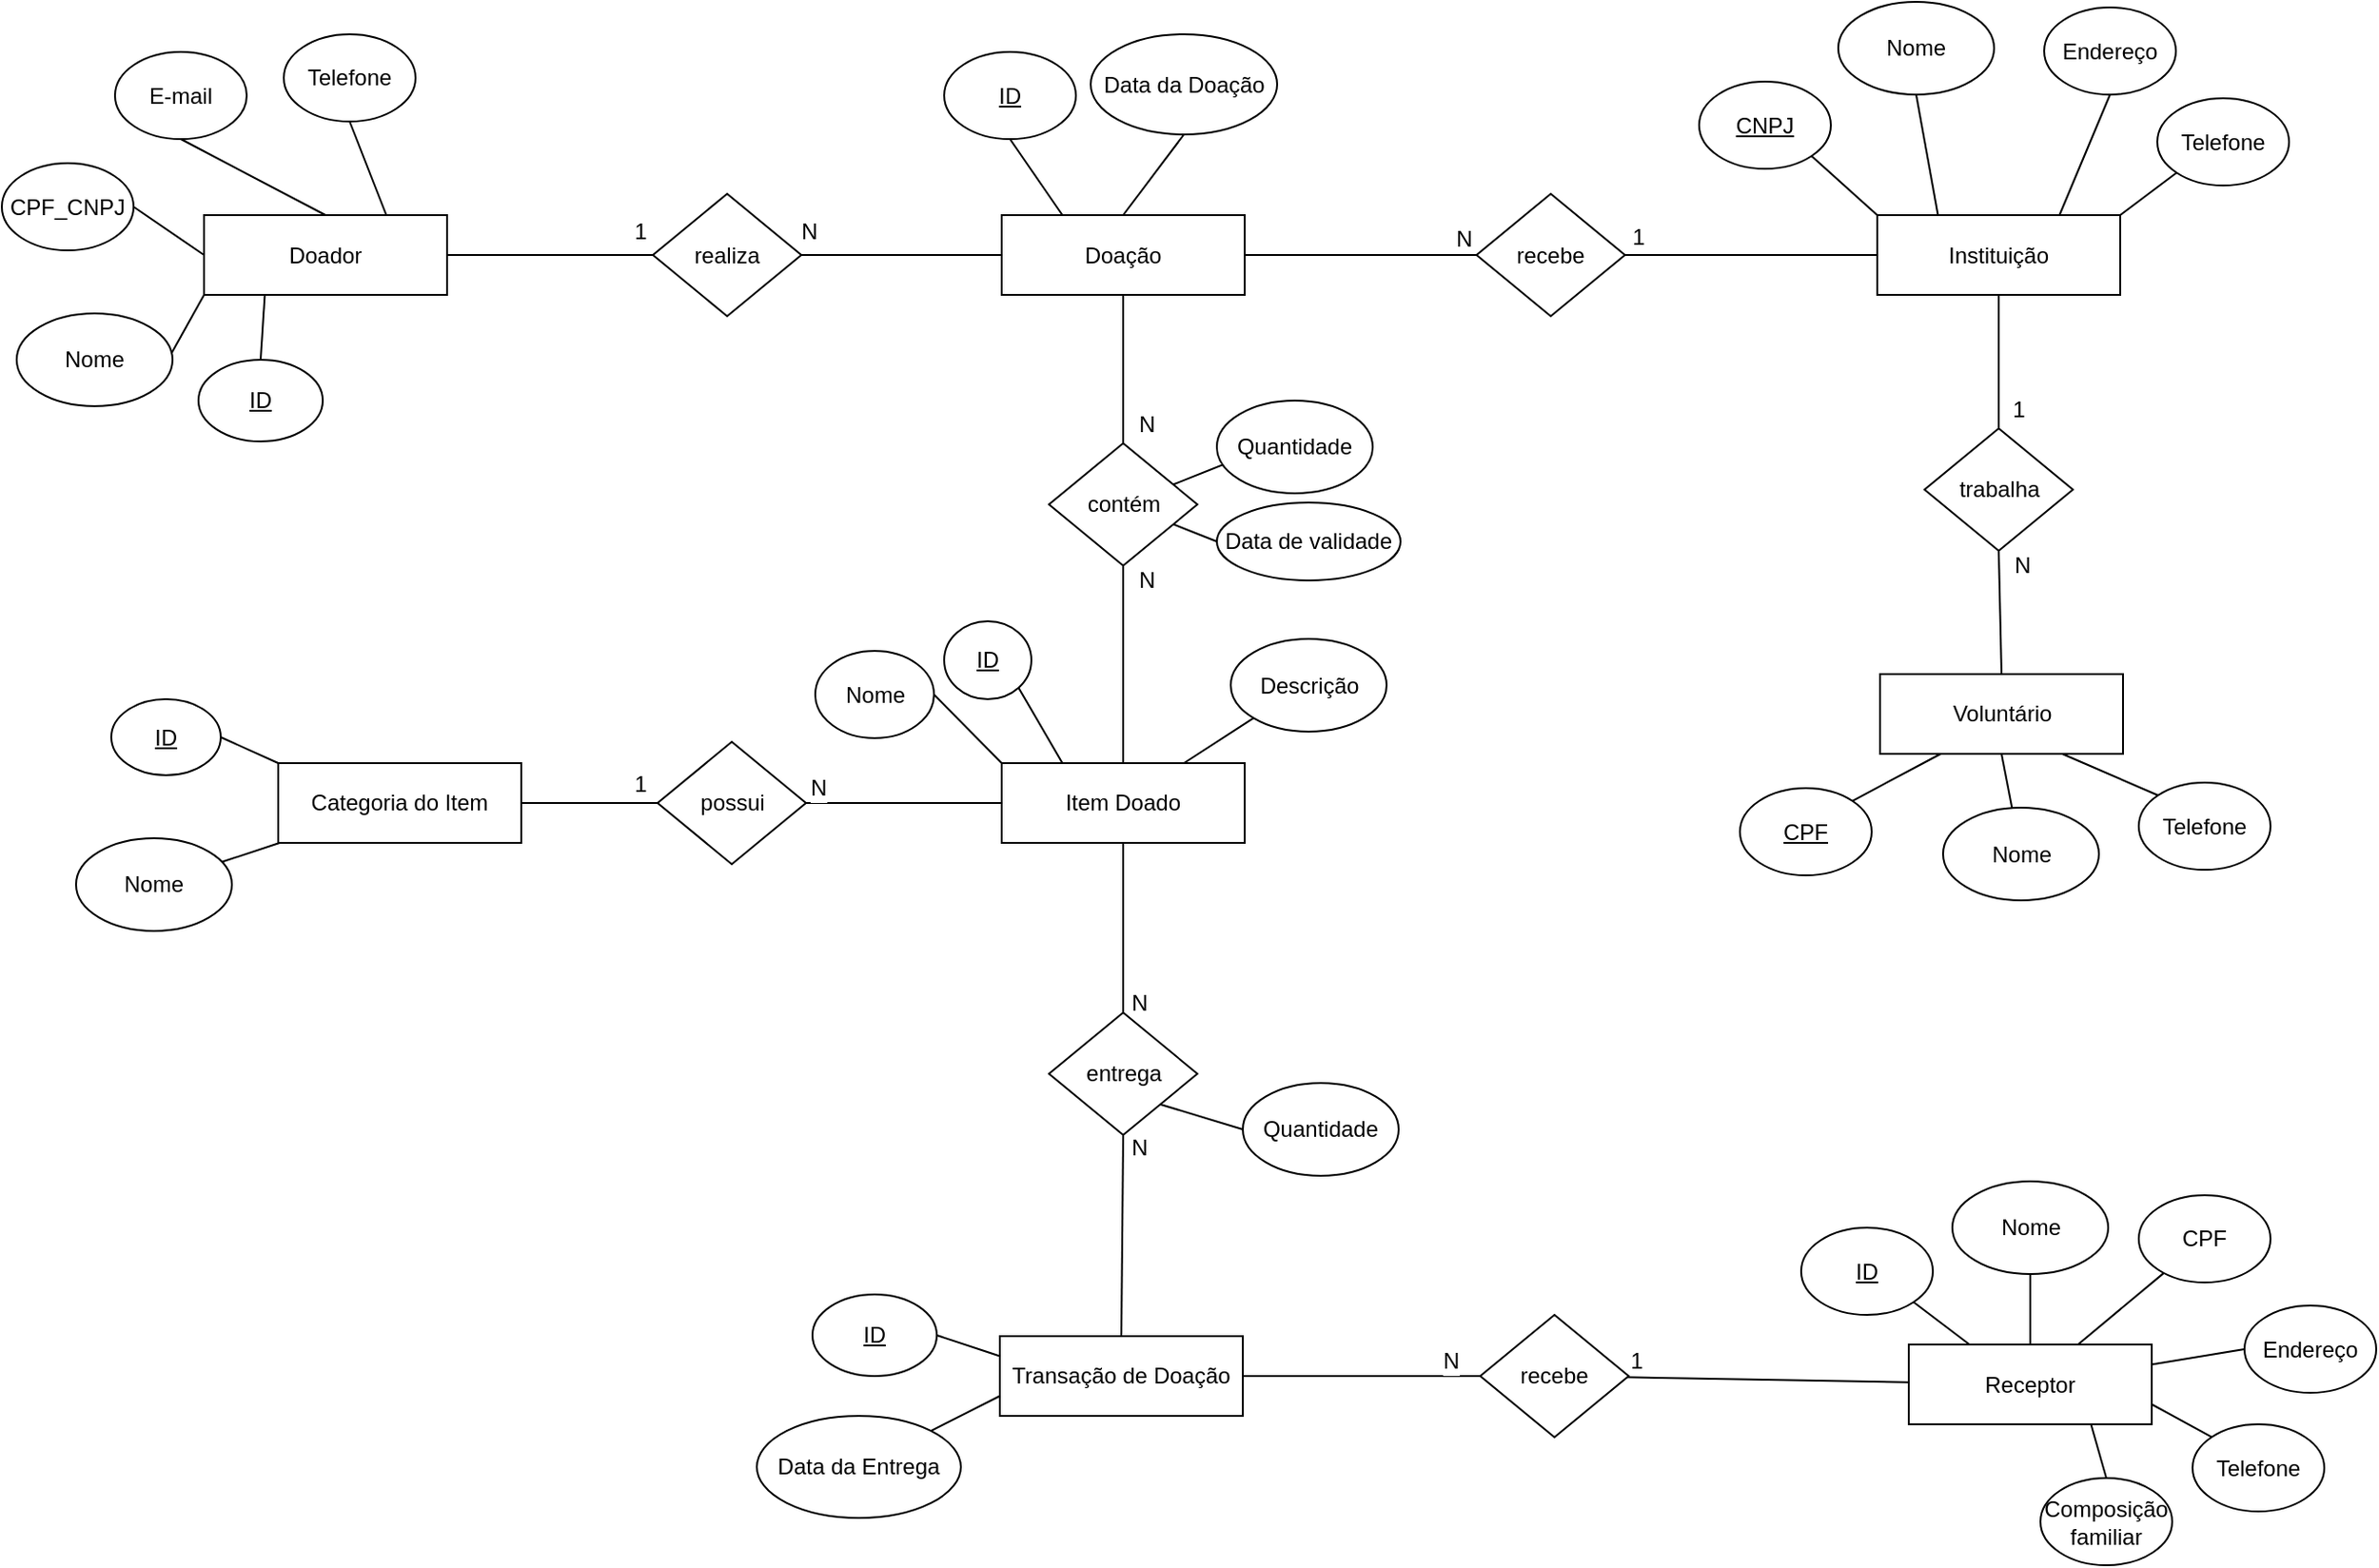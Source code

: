 <mxfile version="27.1.6">
  <diagram name="Página-1" id="vnwjOS9bzMbu60nxhRPJ">
    <mxGraphModel dx="1549" dy="925" grid="0" gridSize="10" guides="1" tooltips="1" connect="1" arrows="1" fold="1" page="0" pageScale="1" pageWidth="827" pageHeight="1169" math="0" shadow="0">
      <root>
        <mxCell id="0" />
        <mxCell id="1" parent="0" />
        <mxCell id="SNUM9bTJhINtGgondqrU-1" value="Instituição" style="rounded=0;whiteSpace=wrap;html=1;" parent="1" vertex="1">
          <mxGeometry x="212" y="89" width="131" height="43" as="geometry" />
        </mxCell>
        <mxCell id="SNUM9bTJhINtGgondqrU-79" style="edgeStyle=none;shape=connector;curved=1;rounded=0;orthogonalLoop=1;jettySize=auto;html=1;exitX=1;exitY=0.5;exitDx=0;exitDy=0;entryX=0;entryY=0.5;entryDx=0;entryDy=0;strokeColor=default;align=center;verticalAlign=middle;fontFamily=Helvetica;fontSize=12;fontColor=default;labelBackgroundColor=default;startFill=0;startSize=8;endArrow=none;endSize=8;" parent="1" source="SNUM9bTJhINtGgondqrU-2" target="SNUM9bTJhINtGgondqrU-78" edge="1">
          <mxGeometry relative="1" as="geometry" />
        </mxCell>
        <mxCell id="SNUM9bTJhINtGgondqrU-2" value="Doador" style="rounded=0;whiteSpace=wrap;html=1;" parent="1" vertex="1">
          <mxGeometry x="-690" y="89" width="131" height="43" as="geometry" />
        </mxCell>
        <mxCell id="SNUM9bTJhINtGgondqrU-3" value="Receptor" style="rounded=0;whiteSpace=wrap;html=1;" parent="1" vertex="1">
          <mxGeometry x="229" y="698" width="131" height="43" as="geometry" />
        </mxCell>
        <mxCell id="SNUM9bTJhINtGgondqrU-4" value="Voluntário" style="rounded=0;whiteSpace=wrap;html=1;" parent="1" vertex="1">
          <mxGeometry x="213.5" y="336.5" width="131" height="43" as="geometry" />
        </mxCell>
        <mxCell id="SNUM9bTJhINtGgondqrU-95" style="edgeStyle=none;shape=connector;curved=1;rounded=0;orthogonalLoop=1;jettySize=auto;html=1;exitX=0.5;exitY=1;exitDx=0;exitDy=0;entryX=0.5;entryY=0;entryDx=0;entryDy=0;strokeColor=default;align=center;verticalAlign=middle;fontFamily=Helvetica;fontSize=12;fontColor=default;labelBackgroundColor=default;startFill=0;startSize=8;endArrow=none;endSize=8;" parent="1" source="SNUM9bTJhINtGgondqrU-5" target="SNUM9bTJhINtGgondqrU-94" edge="1">
          <mxGeometry relative="1" as="geometry" />
        </mxCell>
        <mxCell id="SNUM9bTJhINtGgondqrU-5" value="Doação" style="rounded=0;whiteSpace=wrap;html=1;" parent="1" vertex="1">
          <mxGeometry x="-260" y="89" width="131" height="43" as="geometry" />
        </mxCell>
        <mxCell id="SNUM9bTJhINtGgondqrU-105" style="edgeStyle=none;shape=connector;curved=1;rounded=0;orthogonalLoop=1;jettySize=auto;html=1;exitX=0.5;exitY=0;exitDx=0;exitDy=0;entryX=0.5;entryY=1;entryDx=0;entryDy=0;strokeColor=default;align=center;verticalAlign=middle;fontFamily=Helvetica;fontSize=12;fontColor=default;labelBackgroundColor=default;startFill=0;startSize=8;endArrow=none;endSize=8;" parent="1" source="SNUM9bTJhINtGgondqrU-8" target="SNUM9bTJhINtGgondqrU-103" edge="1">
          <mxGeometry relative="1" as="geometry" />
        </mxCell>
        <mxCell id="SNUM9bTJhINtGgondqrU-8" value="Transação de Doação" style="rounded=0;whiteSpace=wrap;html=1;" parent="1" vertex="1">
          <mxGeometry x="-261" y="693.5" width="131" height="43" as="geometry" />
        </mxCell>
        <mxCell id="SNUM9bTJhINtGgondqrU-104" style="edgeStyle=none;shape=connector;curved=1;rounded=0;orthogonalLoop=1;jettySize=auto;html=1;exitX=0.5;exitY=1;exitDx=0;exitDy=0;entryX=0.5;entryY=0;entryDx=0;entryDy=0;strokeColor=default;align=center;verticalAlign=middle;fontFamily=Helvetica;fontSize=12;fontColor=default;labelBackgroundColor=default;startFill=0;startSize=8;endArrow=none;endSize=8;" parent="1" source="SNUM9bTJhINtGgondqrU-9" target="SNUM9bTJhINtGgondqrU-103" edge="1">
          <mxGeometry relative="1" as="geometry" />
        </mxCell>
        <mxCell id="SNUM9bTJhINtGgondqrU-9" value="Item Doado" style="rounded=0;whiteSpace=wrap;html=1;" parent="1" vertex="1">
          <mxGeometry x="-260" y="384.5" width="131" height="43" as="geometry" />
        </mxCell>
        <mxCell id="SNUM9bTJhINtGgondqrU-18" style="edgeStyle=none;shape=connector;curved=1;rounded=0;orthogonalLoop=1;jettySize=auto;html=1;exitX=0.5;exitY=1;exitDx=0;exitDy=0;entryX=0.25;entryY=0;entryDx=0;entryDy=0;strokeColor=default;align=center;verticalAlign=middle;fontFamily=Helvetica;fontSize=12;fontColor=default;labelBackgroundColor=default;startFill=0;startSize=8;endArrow=none;endSize=8;" parent="1" source="SNUM9bTJhINtGgondqrU-11" target="SNUM9bTJhINtGgondqrU-1" edge="1">
          <mxGeometry relative="1" as="geometry" />
        </mxCell>
        <mxCell id="SNUM9bTJhINtGgondqrU-11" value="Nome" style="ellipse;whiteSpace=wrap;html=1;fontStyle=0" parent="1" vertex="1">
          <mxGeometry x="191" y="-26" width="84" height="50" as="geometry" />
        </mxCell>
        <mxCell id="SNUM9bTJhINtGgondqrU-19" style="edgeStyle=none;shape=connector;curved=1;rounded=0;orthogonalLoop=1;jettySize=auto;html=1;exitX=1;exitY=1;exitDx=0;exitDy=0;entryX=0;entryY=0;entryDx=0;entryDy=0;strokeColor=default;align=center;verticalAlign=middle;fontFamily=Helvetica;fontSize=12;fontColor=default;labelBackgroundColor=default;startFill=0;startSize=8;endArrow=none;endSize=8;" parent="1" source="SNUM9bTJhINtGgondqrU-13" target="SNUM9bTJhINtGgondqrU-1" edge="1">
          <mxGeometry relative="1" as="geometry" />
        </mxCell>
        <mxCell id="SNUM9bTJhINtGgondqrU-13" value="CNPJ" style="ellipse;whiteSpace=wrap;html=1;fontStyle=4" parent="1" vertex="1">
          <mxGeometry x="116" y="17" width="71" height="47" as="geometry" />
        </mxCell>
        <mxCell id="SNUM9bTJhINtGgondqrU-20" style="edgeStyle=none;shape=connector;curved=1;rounded=0;orthogonalLoop=1;jettySize=auto;html=1;exitX=0.5;exitY=1;exitDx=0;exitDy=0;entryX=0.75;entryY=0;entryDx=0;entryDy=0;strokeColor=default;align=center;verticalAlign=middle;fontFamily=Helvetica;fontSize=12;fontColor=default;labelBackgroundColor=default;startFill=0;startSize=8;endArrow=none;endSize=8;" parent="1" source="SNUM9bTJhINtGgondqrU-14" target="SNUM9bTJhINtGgondqrU-1" edge="1">
          <mxGeometry relative="1" as="geometry" />
        </mxCell>
        <mxCell id="SNUM9bTJhINtGgondqrU-14" value="Endereço" style="ellipse;whiteSpace=wrap;html=1;fontStyle=0" parent="1" vertex="1">
          <mxGeometry x="302" y="-23" width="71" height="47" as="geometry" />
        </mxCell>
        <mxCell id="SNUM9bTJhINtGgondqrU-21" style="edgeStyle=none;shape=connector;curved=1;rounded=0;orthogonalLoop=1;jettySize=auto;html=1;exitX=0;exitY=1;exitDx=0;exitDy=0;entryX=1;entryY=0;entryDx=0;entryDy=0;strokeColor=default;align=center;verticalAlign=middle;fontFamily=Helvetica;fontSize=12;fontColor=default;labelBackgroundColor=default;startFill=0;startSize=8;endArrow=none;endSize=8;" parent="1" source="SNUM9bTJhINtGgondqrU-15" target="SNUM9bTJhINtGgondqrU-1" edge="1">
          <mxGeometry relative="1" as="geometry" />
        </mxCell>
        <mxCell id="SNUM9bTJhINtGgondqrU-15" value="Telefone" style="ellipse;whiteSpace=wrap;html=1;fontStyle=0" parent="1" vertex="1">
          <mxGeometry x="363" y="26" width="71" height="47" as="geometry" />
        </mxCell>
        <mxCell id="SNUM9bTJhINtGgondqrU-27" style="edgeStyle=none;shape=connector;curved=1;rounded=0;orthogonalLoop=1;jettySize=auto;html=1;exitX=0.5;exitY=0;exitDx=0;exitDy=0;entryX=0.25;entryY=1;entryDx=0;entryDy=0;strokeColor=default;align=center;verticalAlign=middle;fontFamily=Helvetica;fontSize=12;fontColor=default;labelBackgroundColor=default;startFill=0;startSize=8;endArrow=none;endSize=8;" parent="1" source="SNUM9bTJhINtGgondqrU-22" target="SNUM9bTJhINtGgondqrU-2" edge="1">
          <mxGeometry relative="1" as="geometry" />
        </mxCell>
        <mxCell id="SNUM9bTJhINtGgondqrU-22" value="ID" style="ellipse;whiteSpace=wrap;html=1;fontStyle=4" parent="1" vertex="1">
          <mxGeometry x="-693" y="167" width="67" height="44" as="geometry" />
        </mxCell>
        <mxCell id="SNUM9bTJhINtGgondqrU-28" style="edgeStyle=none;shape=connector;curved=1;rounded=0;orthogonalLoop=1;jettySize=auto;html=1;exitX=1;exitY=1;exitDx=0;exitDy=0;entryX=0;entryY=1;entryDx=0;entryDy=0;strokeColor=default;align=center;verticalAlign=middle;fontFamily=Helvetica;fontSize=12;fontColor=default;labelBackgroundColor=default;startFill=0;startSize=8;endArrow=none;endSize=8;" parent="1" source="SNUM9bTJhINtGgondqrU-23" target="SNUM9bTJhINtGgondqrU-2" edge="1">
          <mxGeometry relative="1" as="geometry" />
        </mxCell>
        <mxCell id="SNUM9bTJhINtGgondqrU-23" value="Nome" style="ellipse;whiteSpace=wrap;html=1;fontStyle=0" parent="1" vertex="1">
          <mxGeometry x="-791" y="142" width="84" height="50" as="geometry" />
        </mxCell>
        <mxCell id="SNUM9bTJhINtGgondqrU-29" style="edgeStyle=none;shape=connector;curved=1;rounded=0;orthogonalLoop=1;jettySize=auto;html=1;exitX=1;exitY=0.5;exitDx=0;exitDy=0;entryX=0;entryY=0.5;entryDx=0;entryDy=0;strokeColor=default;align=center;verticalAlign=middle;fontFamily=Helvetica;fontSize=12;fontColor=default;labelBackgroundColor=default;startFill=0;startSize=8;endArrow=none;endSize=8;" parent="1" source="SNUM9bTJhINtGgondqrU-24" target="SNUM9bTJhINtGgondqrU-2" edge="1">
          <mxGeometry relative="1" as="geometry" />
        </mxCell>
        <mxCell id="SNUM9bTJhINtGgondqrU-24" value="CPF_CNPJ" style="ellipse;whiteSpace=wrap;html=1;fontStyle=0" parent="1" vertex="1">
          <mxGeometry x="-799" y="61" width="71" height="47" as="geometry" />
        </mxCell>
        <mxCell id="SNUM9bTJhINtGgondqrU-31" style="edgeStyle=none;shape=connector;curved=1;rounded=0;orthogonalLoop=1;jettySize=auto;html=1;exitX=0.5;exitY=1;exitDx=0;exitDy=0;entryX=0.75;entryY=0;entryDx=0;entryDy=0;strokeColor=default;align=center;verticalAlign=middle;fontFamily=Helvetica;fontSize=12;fontColor=default;labelBackgroundColor=default;startFill=0;startSize=8;endArrow=none;endSize=8;" parent="1" source="SNUM9bTJhINtGgondqrU-25" target="SNUM9bTJhINtGgondqrU-2" edge="1">
          <mxGeometry relative="1" as="geometry" />
        </mxCell>
        <mxCell id="SNUM9bTJhINtGgondqrU-25" value="Telefone" style="ellipse;whiteSpace=wrap;html=1;fontStyle=0" parent="1" vertex="1">
          <mxGeometry x="-647" y="-8.5" width="71" height="47" as="geometry" />
        </mxCell>
        <mxCell id="SNUM9bTJhINtGgondqrU-30" style="edgeStyle=none;shape=connector;curved=1;rounded=0;orthogonalLoop=1;jettySize=auto;html=1;exitX=0.5;exitY=1;exitDx=0;exitDy=0;entryX=0.5;entryY=0;entryDx=0;entryDy=0;strokeColor=default;align=center;verticalAlign=middle;fontFamily=Helvetica;fontSize=12;fontColor=default;labelBackgroundColor=default;startFill=0;startSize=8;endArrow=none;endSize=8;" parent="1" source="SNUM9bTJhINtGgondqrU-26" target="SNUM9bTJhINtGgondqrU-2" edge="1">
          <mxGeometry relative="1" as="geometry" />
        </mxCell>
        <mxCell id="SNUM9bTJhINtGgondqrU-26" value="E-mail" style="ellipse;whiteSpace=wrap;html=1;fontStyle=0" parent="1" vertex="1">
          <mxGeometry x="-738" y="1" width="71" height="47" as="geometry" />
        </mxCell>
        <mxCell id="SNUM9bTJhINtGgondqrU-37" style="edgeStyle=none;shape=connector;curved=1;rounded=0;orthogonalLoop=1;jettySize=auto;html=1;exitX=1;exitY=1;exitDx=0;exitDy=0;entryX=0.25;entryY=0;entryDx=0;entryDy=0;strokeColor=default;align=center;verticalAlign=middle;fontFamily=Helvetica;fontSize=12;fontColor=default;labelBackgroundColor=default;startFill=0;startSize=8;endArrow=none;endSize=8;" parent="1" source="SNUM9bTJhINtGgondqrU-32" target="SNUM9bTJhINtGgondqrU-3" edge="1">
          <mxGeometry relative="1" as="geometry" />
        </mxCell>
        <mxCell id="SNUM9bTJhINtGgondqrU-32" value="ID" style="ellipse;whiteSpace=wrap;html=1;fontStyle=4" parent="1" vertex="1">
          <mxGeometry x="171" y="635" width="71" height="47" as="geometry" />
        </mxCell>
        <mxCell id="SNUM9bTJhINtGgondqrU-38" style="edgeStyle=none;shape=connector;curved=1;rounded=0;orthogonalLoop=1;jettySize=auto;html=1;exitX=0.5;exitY=1;exitDx=0;exitDy=0;entryX=0.5;entryY=0;entryDx=0;entryDy=0;strokeColor=default;align=center;verticalAlign=middle;fontFamily=Helvetica;fontSize=12;fontColor=default;labelBackgroundColor=default;startFill=0;startSize=8;endArrow=none;endSize=8;" parent="1" source="SNUM9bTJhINtGgondqrU-33" target="SNUM9bTJhINtGgondqrU-3" edge="1">
          <mxGeometry relative="1" as="geometry" />
        </mxCell>
        <mxCell id="SNUM9bTJhINtGgondqrU-33" value="Nome" style="ellipse;whiteSpace=wrap;html=1;fontStyle=0" parent="1" vertex="1">
          <mxGeometry x="252.5" y="610" width="84" height="50" as="geometry" />
        </mxCell>
        <mxCell id="SNUM9bTJhINtGgondqrU-39" value="" style="edgeStyle=none;shape=connector;curved=1;rounded=0;orthogonalLoop=1;jettySize=auto;html=1;strokeColor=default;align=center;verticalAlign=middle;fontFamily=Helvetica;fontSize=12;fontColor=default;labelBackgroundColor=default;startFill=0;startSize=8;endArrow=none;endSize=8;" parent="1" source="SNUM9bTJhINtGgondqrU-34" target="SNUM9bTJhINtGgondqrU-3" edge="1">
          <mxGeometry relative="1" as="geometry" />
        </mxCell>
        <mxCell id="SNUM9bTJhINtGgondqrU-34" value="CPF" style="ellipse;whiteSpace=wrap;html=1;fontStyle=0" parent="1" vertex="1">
          <mxGeometry x="353" y="617.5" width="71" height="47" as="geometry" />
        </mxCell>
        <mxCell id="SNUM9bTJhINtGgondqrU-40" style="edgeStyle=none;shape=connector;curved=1;rounded=0;orthogonalLoop=1;jettySize=auto;html=1;exitX=0;exitY=0.5;exitDx=0;exitDy=0;entryX=1;entryY=0.25;entryDx=0;entryDy=0;strokeColor=default;align=center;verticalAlign=middle;fontFamily=Helvetica;fontSize=12;fontColor=default;labelBackgroundColor=default;startFill=0;startSize=8;endArrow=none;endSize=8;" parent="1" source="SNUM9bTJhINtGgondqrU-35" target="SNUM9bTJhINtGgondqrU-3" edge="1">
          <mxGeometry relative="1" as="geometry" />
        </mxCell>
        <mxCell id="SNUM9bTJhINtGgondqrU-35" value="Endereço" style="ellipse;whiteSpace=wrap;html=1;fontStyle=0" parent="1" vertex="1">
          <mxGeometry x="410" y="677" width="71" height="47" as="geometry" />
        </mxCell>
        <mxCell id="SNUM9bTJhINtGgondqrU-41" style="edgeStyle=none;shape=connector;curved=1;rounded=0;orthogonalLoop=1;jettySize=auto;html=1;exitX=0;exitY=0;exitDx=0;exitDy=0;entryX=1;entryY=0.75;entryDx=0;entryDy=0;strokeColor=default;align=center;verticalAlign=middle;fontFamily=Helvetica;fontSize=12;fontColor=default;labelBackgroundColor=default;startFill=0;startSize=8;endArrow=none;endSize=8;" parent="1" source="SNUM9bTJhINtGgondqrU-36" target="SNUM9bTJhINtGgondqrU-3" edge="1">
          <mxGeometry relative="1" as="geometry" />
        </mxCell>
        <mxCell id="SNUM9bTJhINtGgondqrU-36" value="Telefone" style="ellipse;whiteSpace=wrap;html=1;fontStyle=0" parent="1" vertex="1">
          <mxGeometry x="382" y="741" width="71" height="47" as="geometry" />
        </mxCell>
        <mxCell id="SNUM9bTJhINtGgondqrU-45" style="edgeStyle=none;shape=connector;curved=1;rounded=0;orthogonalLoop=1;jettySize=auto;html=1;exitX=0.5;exitY=1;exitDx=0;exitDy=0;entryX=0.25;entryY=0;entryDx=0;entryDy=0;strokeColor=default;align=center;verticalAlign=middle;fontFamily=Helvetica;fontSize=12;fontColor=default;labelBackgroundColor=default;startFill=0;startSize=8;endArrow=none;endSize=8;" parent="1" source="SNUM9bTJhINtGgondqrU-42" target="SNUM9bTJhINtGgondqrU-5" edge="1">
          <mxGeometry relative="1" as="geometry" />
        </mxCell>
        <mxCell id="SNUM9bTJhINtGgondqrU-42" value="ID" style="ellipse;whiteSpace=wrap;html=1;fontStyle=4" parent="1" vertex="1">
          <mxGeometry x="-291" y="1" width="71" height="47" as="geometry" />
        </mxCell>
        <mxCell id="SNUM9bTJhINtGgondqrU-46" style="edgeStyle=none;shape=connector;curved=1;rounded=0;orthogonalLoop=1;jettySize=auto;html=1;exitX=0.5;exitY=1;exitDx=0;exitDy=0;entryX=0.5;entryY=0;entryDx=0;entryDy=0;strokeColor=default;align=center;verticalAlign=middle;fontFamily=Helvetica;fontSize=12;fontColor=default;labelBackgroundColor=default;startFill=0;startSize=8;endArrow=none;endSize=8;" parent="1" source="SNUM9bTJhINtGgondqrU-44" target="SNUM9bTJhINtGgondqrU-5" edge="1">
          <mxGeometry relative="1" as="geometry" />
        </mxCell>
        <mxCell id="SNUM9bTJhINtGgondqrU-44" value="Data da Doação" style="ellipse;whiteSpace=wrap;html=1;fontStyle=0" parent="1" vertex="1">
          <mxGeometry x="-212" y="-8.5" width="100.5" height="54" as="geometry" />
        </mxCell>
        <mxCell id="SNUM9bTJhINtGgondqrU-50" style="edgeStyle=none;shape=connector;curved=1;rounded=0;orthogonalLoop=1;jettySize=auto;html=1;exitX=1;exitY=0;exitDx=0;exitDy=0;entryX=0;entryY=0.75;entryDx=0;entryDy=0;strokeColor=default;align=center;verticalAlign=middle;fontFamily=Helvetica;fontSize=12;fontColor=default;labelBackgroundColor=default;startFill=0;startSize=8;endArrow=none;endSize=8;" parent="1" source="SNUM9bTJhINtGgondqrU-47" target="SNUM9bTJhINtGgondqrU-8" edge="1">
          <mxGeometry relative="1" as="geometry" />
        </mxCell>
        <mxCell id="SNUM9bTJhINtGgondqrU-47" value="Data da Entrega" style="ellipse;whiteSpace=wrap;html=1;fontStyle=0" parent="1" vertex="1">
          <mxGeometry x="-392" y="736.5" width="110" height="55" as="geometry" />
        </mxCell>
        <mxCell id="SNUM9bTJhINtGgondqrU-49" style="edgeStyle=none;shape=connector;curved=1;rounded=0;orthogonalLoop=1;jettySize=auto;html=1;exitX=1;exitY=0.5;exitDx=0;exitDy=0;entryX=0;entryY=0.25;entryDx=0;entryDy=0;strokeColor=default;align=center;verticalAlign=middle;fontFamily=Helvetica;fontSize=12;fontColor=default;labelBackgroundColor=default;startFill=0;startSize=8;endArrow=none;endSize=8;" parent="1" source="SNUM9bTJhINtGgondqrU-48" target="SNUM9bTJhINtGgondqrU-8" edge="1">
          <mxGeometry relative="1" as="geometry" />
        </mxCell>
        <mxCell id="SNUM9bTJhINtGgondqrU-48" value="ID" style="ellipse;whiteSpace=wrap;html=1;fontStyle=4" parent="1" vertex="1">
          <mxGeometry x="-362" y="671" width="67" height="44" as="geometry" />
        </mxCell>
        <mxCell id="SNUM9bTJhINtGgondqrU-56" value="" style="edgeStyle=none;shape=connector;curved=1;rounded=0;orthogonalLoop=1;jettySize=auto;html=1;strokeColor=default;align=center;verticalAlign=middle;fontFamily=Helvetica;fontSize=12;fontColor=default;labelBackgroundColor=default;startFill=0;startSize=8;endArrow=none;endSize=8;entryX=0.5;entryY=1;entryDx=0;entryDy=0;" parent="1" source="SNUM9bTJhINtGgondqrU-52" target="SNUM9bTJhINtGgondqrU-4" edge="1">
          <mxGeometry relative="1" as="geometry">
            <mxPoint x="283.5" y="391.5" as="targetPoint" />
          </mxGeometry>
        </mxCell>
        <mxCell id="SNUM9bTJhINtGgondqrU-52" value="Nome" style="ellipse;whiteSpace=wrap;html=1;fontStyle=0" parent="1" vertex="1">
          <mxGeometry x="247.5" y="408.5" width="84" height="50" as="geometry" />
        </mxCell>
        <mxCell id="SNUM9bTJhINtGgondqrU-57" style="edgeStyle=none;shape=connector;curved=1;rounded=0;orthogonalLoop=1;jettySize=auto;html=1;exitX=1;exitY=0;exitDx=0;exitDy=0;strokeColor=default;align=center;verticalAlign=middle;fontFamily=Helvetica;fontSize=12;fontColor=default;labelBackgroundColor=default;startFill=0;startSize=8;endArrow=none;endSize=8;entryX=0.25;entryY=1;entryDx=0;entryDy=0;" parent="1" source="SNUM9bTJhINtGgondqrU-53" target="SNUM9bTJhINtGgondqrU-4" edge="1">
          <mxGeometry relative="1" as="geometry">
            <mxPoint x="306.5" y="404.5" as="targetPoint" />
          </mxGeometry>
        </mxCell>
        <mxCell id="SNUM9bTJhINtGgondqrU-53" value="CPF" style="ellipse;whiteSpace=wrap;html=1;fontStyle=4" parent="1" vertex="1">
          <mxGeometry x="138" y="398" width="71" height="47" as="geometry" />
        </mxCell>
        <mxCell id="SNUM9bTJhINtGgondqrU-58" style="edgeStyle=none;shape=connector;curved=1;rounded=0;orthogonalLoop=1;jettySize=auto;html=1;exitX=0;exitY=0;exitDx=0;exitDy=0;entryX=0.75;entryY=1;entryDx=0;entryDy=0;strokeColor=default;align=center;verticalAlign=middle;fontFamily=Helvetica;fontSize=12;fontColor=default;labelBackgroundColor=default;startFill=0;startSize=8;endArrow=none;endSize=8;" parent="1" source="SNUM9bTJhINtGgondqrU-54" target="SNUM9bTJhINtGgondqrU-4" edge="1">
          <mxGeometry relative="1" as="geometry" />
        </mxCell>
        <mxCell id="SNUM9bTJhINtGgondqrU-54" value="Telefone" style="ellipse;whiteSpace=wrap;html=1;fontStyle=0" parent="1" vertex="1">
          <mxGeometry x="353" y="395" width="71" height="47" as="geometry" />
        </mxCell>
        <mxCell id="SNUM9bTJhINtGgondqrU-64" style="edgeStyle=none;shape=connector;curved=1;rounded=0;orthogonalLoop=1;jettySize=auto;html=1;exitX=1;exitY=1;exitDx=0;exitDy=0;entryX=0.25;entryY=0;entryDx=0;entryDy=0;strokeColor=default;align=center;verticalAlign=middle;fontFamily=Helvetica;fontSize=12;fontColor=default;labelBackgroundColor=default;startFill=0;startSize=8;endArrow=none;endSize=8;" parent="1" source="SNUM9bTJhINtGgondqrU-59" target="SNUM9bTJhINtGgondqrU-9" edge="1">
          <mxGeometry relative="1" as="geometry" />
        </mxCell>
        <mxCell id="SNUM9bTJhINtGgondqrU-59" value="ID" style="ellipse;whiteSpace=wrap;html=1;fontStyle=4" parent="1" vertex="1">
          <mxGeometry x="-291" y="308" width="47" height="42" as="geometry" />
        </mxCell>
        <mxCell id="SNUM9bTJhINtGgondqrU-65" style="edgeStyle=none;shape=connector;curved=1;rounded=0;orthogonalLoop=1;jettySize=auto;html=1;exitX=1;exitY=0.5;exitDx=0;exitDy=0;entryX=0;entryY=0;entryDx=0;entryDy=0;strokeColor=default;align=center;verticalAlign=middle;fontFamily=Helvetica;fontSize=12;fontColor=default;labelBackgroundColor=default;startFill=0;startSize=8;endArrow=none;endSize=8;" parent="1" source="SNUM9bTJhINtGgondqrU-60" target="SNUM9bTJhINtGgondqrU-9" edge="1">
          <mxGeometry relative="1" as="geometry" />
        </mxCell>
        <mxCell id="SNUM9bTJhINtGgondqrU-60" value="Nome" style="ellipse;whiteSpace=wrap;html=1;fontStyle=0" parent="1" vertex="1">
          <mxGeometry x="-360.5" y="324" width="64" height="47" as="geometry" />
        </mxCell>
        <mxCell id="SNUM9bTJhINtGgondqrU-67" style="edgeStyle=none;shape=connector;curved=1;rounded=0;orthogonalLoop=1;jettySize=auto;html=1;exitX=0;exitY=1;exitDx=0;exitDy=0;strokeColor=default;align=center;verticalAlign=middle;fontFamily=Helvetica;fontSize=12;fontColor=default;labelBackgroundColor=default;startFill=0;startSize=8;endArrow=none;endSize=8;entryX=0.75;entryY=0;entryDx=0;entryDy=0;" parent="1" source="SNUM9bTJhINtGgondqrU-62" target="SNUM9bTJhINtGgondqrU-9" edge="1">
          <mxGeometry relative="1" as="geometry">
            <mxPoint x="-97" y="377" as="targetPoint" />
          </mxGeometry>
        </mxCell>
        <mxCell id="SNUM9bTJhINtGgondqrU-62" value="Descrição" style="ellipse;whiteSpace=wrap;html=1;fontStyle=0" parent="1" vertex="1">
          <mxGeometry x="-136.5" y="317.5" width="84" height="50" as="geometry" />
        </mxCell>
        <mxCell id="SNUM9bTJhINtGgondqrU-73" style="edgeStyle=none;shape=connector;curved=1;rounded=0;orthogonalLoop=1;jettySize=auto;html=1;exitX=0.5;exitY=1;exitDx=0;exitDy=0;entryX=0.5;entryY=0;entryDx=0;entryDy=0;strokeColor=default;align=center;verticalAlign=middle;fontFamily=Helvetica;fontSize=12;fontColor=default;labelBackgroundColor=default;startFill=0;startSize=8;endArrow=none;endSize=8;" parent="1" source="SNUM9bTJhINtGgondqrU-72" target="SNUM9bTJhINtGgondqrU-4" edge="1">
          <mxGeometry relative="1" as="geometry" />
        </mxCell>
        <mxCell id="SNUM9bTJhINtGgondqrU-74" style="edgeStyle=none;shape=connector;curved=1;rounded=0;orthogonalLoop=1;jettySize=auto;html=1;exitX=0.5;exitY=0;exitDx=0;exitDy=0;entryX=0.5;entryY=1;entryDx=0;entryDy=0;strokeColor=default;align=center;verticalAlign=middle;fontFamily=Helvetica;fontSize=12;fontColor=default;labelBackgroundColor=default;startFill=0;startSize=8;endArrow=none;endSize=8;" parent="1" source="SNUM9bTJhINtGgondqrU-72" target="SNUM9bTJhINtGgondqrU-1" edge="1">
          <mxGeometry relative="1" as="geometry" />
        </mxCell>
        <mxCell id="SNUM9bTJhINtGgondqrU-72" value="trabalha" style="rhombus;whiteSpace=wrap;html=1;fontFamily=Helvetica;fontSize=12;fontColor=default;labelBackgroundColor=default;" parent="1" vertex="1">
          <mxGeometry x="237.5" y="204" width="80" height="66" as="geometry" />
        </mxCell>
        <mxCell id="SNUM9bTJhINtGgondqrU-76" value="N" style="text;html=1;align=center;verticalAlign=middle;resizable=0;points=[];autosize=1;strokeColor=none;fillColor=none;fontSize=12;fontFamily=Helvetica;fontColor=default;labelBackgroundColor=default;" parent="1" vertex="1">
          <mxGeometry x="276" y="265.27" width="27" height="26" as="geometry" />
        </mxCell>
        <mxCell id="SNUM9bTJhINtGgondqrU-77" value="1" style="text;html=1;align=center;verticalAlign=middle;resizable=0;points=[];autosize=1;strokeColor=none;fillColor=none;fontSize=12;fontFamily=Helvetica;fontColor=default;labelBackgroundColor=default;" parent="1" vertex="1">
          <mxGeometry x="275" y="181" width="25" height="26" as="geometry" />
        </mxCell>
        <mxCell id="SNUM9bTJhINtGgondqrU-80" style="edgeStyle=none;shape=connector;curved=1;rounded=0;orthogonalLoop=1;jettySize=auto;html=1;exitX=1;exitY=0.5;exitDx=0;exitDy=0;entryX=0;entryY=0.5;entryDx=0;entryDy=0;strokeColor=default;align=center;verticalAlign=middle;fontFamily=Helvetica;fontSize=12;fontColor=default;labelBackgroundColor=default;startFill=0;startSize=8;endArrow=none;endSize=8;" parent="1" source="SNUM9bTJhINtGgondqrU-78" target="SNUM9bTJhINtGgondqrU-5" edge="1">
          <mxGeometry relative="1" as="geometry" />
        </mxCell>
        <mxCell id="SNUM9bTJhINtGgondqrU-78" value="realiza" style="rhombus;whiteSpace=wrap;html=1;fontFamily=Helvetica;fontSize=12;fontColor=default;labelBackgroundColor=default;" parent="1" vertex="1">
          <mxGeometry x="-448" y="77.5" width="80" height="66" as="geometry" />
        </mxCell>
        <mxCell id="SNUM9bTJhINtGgondqrU-81" value="1" style="text;html=1;align=center;verticalAlign=middle;resizable=0;points=[];autosize=1;strokeColor=none;fillColor=none;fontSize=12;fontFamily=Helvetica;fontColor=default;labelBackgroundColor=default;" parent="1" vertex="1">
          <mxGeometry x="-468" y="84.5" width="25" height="26" as="geometry" />
        </mxCell>
        <mxCell id="SNUM9bTJhINtGgondqrU-82" value="N" style="text;html=1;align=center;verticalAlign=middle;resizable=0;points=[];autosize=1;strokeColor=none;fillColor=none;fontSize=12;fontFamily=Helvetica;fontColor=default;labelBackgroundColor=default;" parent="1" vertex="1">
          <mxGeometry x="-378" y="84.5" width="27" height="26" as="geometry" />
        </mxCell>
        <mxCell id="SNUM9bTJhINtGgondqrU-85" style="edgeStyle=none;shape=connector;curved=1;rounded=0;orthogonalLoop=1;jettySize=auto;html=1;entryX=0;entryY=0.5;entryDx=0;entryDy=0;strokeColor=default;align=center;verticalAlign=middle;fontFamily=Helvetica;fontSize=12;fontColor=default;labelBackgroundColor=default;startFill=0;startSize=8;endArrow=none;endSize=8;" parent="1" source="SNUM9bTJhINtGgondqrU-84" target="SNUM9bTJhINtGgondqrU-1" edge="1">
          <mxGeometry relative="1" as="geometry" />
        </mxCell>
        <mxCell id="SNUM9bTJhINtGgondqrU-86" style="edgeStyle=none;shape=connector;curved=1;rounded=0;orthogonalLoop=1;jettySize=auto;html=1;exitX=0;exitY=0.5;exitDx=0;exitDy=0;strokeColor=default;align=center;verticalAlign=middle;fontFamily=Helvetica;fontSize=12;fontColor=default;labelBackgroundColor=default;startFill=0;startSize=8;endArrow=none;endSize=8;" parent="1" source="SNUM9bTJhINtGgondqrU-84" target="SNUM9bTJhINtGgondqrU-5" edge="1">
          <mxGeometry relative="1" as="geometry" />
        </mxCell>
        <mxCell id="SNUM9bTJhINtGgondqrU-84" value="recebe" style="rhombus;whiteSpace=wrap;html=1;fontFamily=Helvetica;fontSize=12;fontColor=default;labelBackgroundColor=default;" parent="1" vertex="1">
          <mxGeometry x="-4" y="77.5" width="80" height="66" as="geometry" />
        </mxCell>
        <mxCell id="SNUM9bTJhINtGgondqrU-87" value="1" style="text;html=1;align=center;verticalAlign=middle;resizable=0;points=[];autosize=1;strokeColor=none;fillColor=none;fontSize=12;fontFamily=Helvetica;fontColor=default;labelBackgroundColor=default;" parent="1" vertex="1">
          <mxGeometry x="70" y="87.5" width="25" height="26" as="geometry" />
        </mxCell>
        <mxCell id="SNUM9bTJhINtGgondqrU-88" value="N" style="text;html=1;align=center;verticalAlign=middle;resizable=0;points=[];autosize=1;strokeColor=none;fillColor=none;fontSize=12;fontFamily=Helvetica;fontColor=default;labelBackgroundColor=default;" parent="1" vertex="1">
          <mxGeometry x="-25" y="88.5" width="27" height="26" as="geometry" />
        </mxCell>
        <mxCell id="SNUM9bTJhINtGgondqrU-90" value="" style="edgeStyle=none;shape=connector;curved=1;rounded=0;orthogonalLoop=1;jettySize=auto;html=1;strokeColor=default;align=center;verticalAlign=middle;fontFamily=Helvetica;fontSize=12;fontColor=default;labelBackgroundColor=default;startFill=0;startSize=8;endArrow=none;endSize=8;" parent="1" source="SNUM9bTJhINtGgondqrU-89" target="SNUM9bTJhINtGgondqrU-8" edge="1">
          <mxGeometry relative="1" as="geometry" />
        </mxCell>
        <mxCell id="SNUM9bTJhINtGgondqrU-91" value="" style="edgeStyle=none;shape=connector;curved=1;rounded=0;orthogonalLoop=1;jettySize=auto;html=1;strokeColor=default;align=center;verticalAlign=middle;fontFamily=Helvetica;fontSize=12;fontColor=default;labelBackgroundColor=default;startFill=0;startSize=8;endArrow=none;endSize=8;" parent="1" source="SNUM9bTJhINtGgondqrU-89" target="SNUM9bTJhINtGgondqrU-3" edge="1">
          <mxGeometry relative="1" as="geometry" />
        </mxCell>
        <mxCell id="SNUM9bTJhINtGgondqrU-89" value="recebe" style="rhombus;whiteSpace=wrap;html=1;fontFamily=Helvetica;fontSize=12;fontColor=default;labelBackgroundColor=default;" parent="1" vertex="1">
          <mxGeometry x="-2" y="682" width="80" height="66" as="geometry" />
        </mxCell>
        <mxCell id="SNUM9bTJhINtGgondqrU-92" value="1" style="text;html=1;align=center;verticalAlign=middle;resizable=0;points=[];autosize=1;strokeColor=none;fillColor=none;fontSize=12;fontFamily=Helvetica;fontColor=default;labelBackgroundColor=default;" parent="1" vertex="1">
          <mxGeometry x="69" y="693.5" width="25" height="26" as="geometry" />
        </mxCell>
        <mxCell id="SNUM9bTJhINtGgondqrU-93" value="N" style="text;html=1;align=center;verticalAlign=middle;resizable=0;points=[];autosize=1;strokeColor=none;fillColor=none;fontSize=12;fontFamily=Helvetica;fontColor=default;labelBackgroundColor=default;" parent="1" vertex="1">
          <mxGeometry x="-200" y="501" width="27" height="26" as="geometry" />
        </mxCell>
        <mxCell id="SNUM9bTJhINtGgondqrU-96" style="edgeStyle=none;shape=connector;curved=1;rounded=0;orthogonalLoop=1;jettySize=auto;html=1;exitX=0.5;exitY=1;exitDx=0;exitDy=0;strokeColor=default;align=center;verticalAlign=middle;fontFamily=Helvetica;fontSize=12;fontColor=default;labelBackgroundColor=default;startFill=0;startSize=8;endArrow=none;endSize=8;entryX=0.5;entryY=0;entryDx=0;entryDy=0;" parent="1" source="SNUM9bTJhINtGgondqrU-94" target="SNUM9bTJhINtGgondqrU-9" edge="1">
          <mxGeometry relative="1" as="geometry">
            <mxPoint x="-170" y="365" as="targetPoint" />
          </mxGeometry>
        </mxCell>
        <mxCell id="SNUM9bTJhINtGgondqrU-94" value="contém" style="rhombus;whiteSpace=wrap;html=1;fontFamily=Helvetica;fontSize=12;fontColor=default;labelBackgroundColor=default;" parent="1" vertex="1">
          <mxGeometry x="-234.5" y="212" width="80" height="66" as="geometry" />
        </mxCell>
        <mxCell id="SNUM9bTJhINtGgondqrU-97" value="N" style="text;html=1;align=center;verticalAlign=middle;resizable=0;points=[];autosize=1;strokeColor=none;fillColor=none;fontSize=12;fontFamily=Helvetica;fontColor=default;labelBackgroundColor=default;" parent="1" vertex="1">
          <mxGeometry x="-196" y="189" width="27" height="26" as="geometry" />
        </mxCell>
        <mxCell id="SNUM9bTJhINtGgondqrU-98" value="N" style="text;html=1;align=center;verticalAlign=middle;resizable=0;points=[];autosize=1;strokeColor=none;fillColor=none;fontSize=12;fontFamily=Helvetica;fontColor=default;labelBackgroundColor=default;" parent="1" vertex="1">
          <mxGeometry x="-196" y="273.27" width="27" height="26" as="geometry" />
        </mxCell>
        <mxCell id="SNUM9bTJhINtGgondqrU-100" style="edgeStyle=none;shape=connector;curved=1;rounded=0;orthogonalLoop=1;jettySize=auto;html=1;exitX=1;exitY=0;exitDx=0;exitDy=0;strokeColor=default;align=center;verticalAlign=middle;fontFamily=Helvetica;fontSize=12;fontColor=default;labelBackgroundColor=default;startFill=0;startSize=8;endArrow=none;endSize=8;" parent="1" source="SNUM9bTJhINtGgondqrU-99" target="SNUM9bTJhINtGgondqrU-94" edge="1">
          <mxGeometry relative="1" as="geometry">
            <mxPoint x="-120.002" y="277.322" as="sourcePoint" />
          </mxGeometry>
        </mxCell>
        <mxCell id="SNUM9bTJhINtGgondqrU-99" value="Quantidade" style="ellipse;whiteSpace=wrap;html=1;fontStyle=0" parent="1" vertex="1">
          <mxGeometry x="-144" y="189" width="84" height="50" as="geometry" />
        </mxCell>
        <mxCell id="SNUM9bTJhINtGgondqrU-103" value="entrega" style="rhombus;whiteSpace=wrap;html=1;fontFamily=Helvetica;fontSize=12;fontColor=default;labelBackgroundColor=default;" parent="1" vertex="1">
          <mxGeometry x="-234.5" y="519" width="80" height="66" as="geometry" />
        </mxCell>
        <mxCell id="SNUM9bTJhINtGgondqrU-106" value="N" style="text;html=1;align=center;verticalAlign=middle;resizable=0;points=[];autosize=1;strokeColor=none;fillColor=none;fontSize=12;fontFamily=Helvetica;fontColor=default;labelBackgroundColor=default;" parent="1" vertex="1">
          <mxGeometry x="-200" y="579" width="27" height="26" as="geometry" />
        </mxCell>
        <mxCell id="SNUM9bTJhINtGgondqrU-107" value="N" style="text;html=1;align=center;verticalAlign=middle;resizable=0;points=[];autosize=1;strokeColor=none;fillColor=none;fontSize=12;fontFamily=Helvetica;fontColor=default;labelBackgroundColor=default;" parent="1" vertex="1">
          <mxGeometry x="-32" y="694" width="27" height="26" as="geometry" />
        </mxCell>
        <mxCell id="SNUM9bTJhINtGgondqrU-109" style="edgeStyle=none;shape=connector;curved=1;rounded=0;orthogonalLoop=1;jettySize=auto;html=1;exitX=0;exitY=0.5;exitDx=0;exitDy=0;entryX=1;entryY=1;entryDx=0;entryDy=0;strokeColor=default;align=center;verticalAlign=middle;fontFamily=Helvetica;fontSize=12;fontColor=default;labelBackgroundColor=default;startFill=0;startSize=8;endArrow=none;endSize=8;" parent="1" source="SNUM9bTJhINtGgondqrU-108" target="SNUM9bTJhINtGgondqrU-103" edge="1">
          <mxGeometry relative="1" as="geometry">
            <mxPoint x="-335.065" y="332.543" as="sourcePoint" />
          </mxGeometry>
        </mxCell>
        <mxCell id="SNUM9bTJhINtGgondqrU-108" value="Quantidade" style="ellipse;whiteSpace=wrap;html=1;fontStyle=0" parent="1" vertex="1">
          <mxGeometry x="-130" y="557" width="84" height="50" as="geometry" />
        </mxCell>
        <mxCell id="SNUM9bTJhINtGgondqrU-114" style="edgeStyle=none;shape=connector;curved=1;rounded=0;orthogonalLoop=1;jettySize=auto;html=1;exitX=0;exitY=1;exitDx=0;exitDy=0;strokeColor=default;align=center;verticalAlign=middle;fontFamily=Helvetica;fontSize=12;fontColor=default;labelBackgroundColor=default;startFill=0;startSize=8;endArrow=none;endSize=8;" parent="1" source="SNUM9bTJhINtGgondqrU-59" target="SNUM9bTJhINtGgondqrU-59" edge="1">
          <mxGeometry relative="1" as="geometry" />
        </mxCell>
        <mxCell id="Pg18f3G1zHeH6GrJK4UB-2" style="edgeStyle=none;curved=1;rounded=0;orthogonalLoop=1;jettySize=auto;html=1;exitX=0;exitY=0.5;exitDx=0;exitDy=0;fontSize=12;startSize=8;endSize=8;endArrow=none;startFill=0;" parent="1" source="Pg18f3G1zHeH6GrJK4UB-1" target="SNUM9bTJhINtGgondqrU-94" edge="1">
          <mxGeometry relative="1" as="geometry" />
        </mxCell>
        <mxCell id="Pg18f3G1zHeH6GrJK4UB-1" value="Data de validade" style="ellipse;whiteSpace=wrap;html=1;fontStyle=0" parent="1" vertex="1">
          <mxGeometry x="-144" y="244" width="99" height="42" as="geometry" />
        </mxCell>
        <mxCell id="Pg18f3G1zHeH6GrJK4UB-3" value="Categoria do Item" style="rounded=0;whiteSpace=wrap;html=1;" parent="1" vertex="1">
          <mxGeometry x="-650" y="384.5" width="131" height="43" as="geometry" />
        </mxCell>
        <mxCell id="Pg18f3G1zHeH6GrJK4UB-7" style="edgeStyle=none;shape=connector;curved=1;rounded=0;orthogonalLoop=1;jettySize=auto;html=1;exitX=1;exitY=0.5;exitDx=0;exitDy=0;entryX=0;entryY=0;entryDx=0;entryDy=0;strokeColor=default;align=center;verticalAlign=middle;fontFamily=Helvetica;fontSize=12;fontColor=default;labelBackgroundColor=default;startFill=0;startSize=8;endArrow=none;endSize=8;" parent="1" source="Pg18f3G1zHeH6GrJK4UB-4" target="Pg18f3G1zHeH6GrJK4UB-3" edge="1">
          <mxGeometry relative="1" as="geometry" />
        </mxCell>
        <mxCell id="Pg18f3G1zHeH6GrJK4UB-4" value="ID" style="ellipse;whiteSpace=wrap;html=1;fontStyle=4" parent="1" vertex="1">
          <mxGeometry x="-740" y="350" width="59" height="41" as="geometry" />
        </mxCell>
        <mxCell id="Pg18f3G1zHeH6GrJK4UB-6" value="" style="edgeStyle=none;curved=1;rounded=0;orthogonalLoop=1;jettySize=auto;html=1;fontSize=12;startSize=8;endSize=8;endArrow=none;startFill=0;" parent="1" source="Pg18f3G1zHeH6GrJK4UB-5" target="Pg18f3G1zHeH6GrJK4UB-3" edge="1">
          <mxGeometry relative="1" as="geometry" />
        </mxCell>
        <mxCell id="Pg18f3G1zHeH6GrJK4UB-5" value="Nome" style="ellipse;whiteSpace=wrap;html=1;fontStyle=0" parent="1" vertex="1">
          <mxGeometry x="-759" y="425" width="84" height="50" as="geometry" />
        </mxCell>
        <mxCell id="Pg18f3G1zHeH6GrJK4UB-9" value="" style="edgeStyle=none;shape=connector;curved=1;rounded=0;orthogonalLoop=1;jettySize=auto;html=1;strokeColor=default;align=center;verticalAlign=middle;fontFamily=Helvetica;fontSize=12;fontColor=default;labelBackgroundColor=default;startFill=0;startSize=8;endArrow=none;endSize=8;" parent="1" source="Pg18f3G1zHeH6GrJK4UB-8" target="Pg18f3G1zHeH6GrJK4UB-3" edge="1">
          <mxGeometry relative="1" as="geometry" />
        </mxCell>
        <mxCell id="Pg18f3G1zHeH6GrJK4UB-10" value="" style="edgeStyle=none;shape=connector;curved=1;rounded=0;orthogonalLoop=1;jettySize=auto;html=1;strokeColor=default;align=center;verticalAlign=middle;fontFamily=Helvetica;fontSize=12;fontColor=default;labelBackgroundColor=default;startFill=0;startSize=8;endArrow=none;endSize=8;" parent="1" source="Pg18f3G1zHeH6GrJK4UB-8" target="SNUM9bTJhINtGgondqrU-9" edge="1">
          <mxGeometry relative="1" as="geometry" />
        </mxCell>
        <mxCell id="Pg18f3G1zHeH6GrJK4UB-8" value="possui" style="rhombus;whiteSpace=wrap;html=1;fontFamily=Helvetica;fontSize=12;fontColor=default;labelBackgroundColor=default;" parent="1" vertex="1">
          <mxGeometry x="-445.5" y="373" width="80" height="66" as="geometry" />
        </mxCell>
        <mxCell id="Pg18f3G1zHeH6GrJK4UB-11" value="1" style="text;html=1;align=center;verticalAlign=middle;resizable=0;points=[];autosize=1;strokeColor=none;fillColor=none;fontSize=12;fontFamily=Helvetica;fontColor=default;labelBackgroundColor=default;" parent="1" vertex="1">
          <mxGeometry x="-468" y="382.5" width="25" height="26" as="geometry" />
        </mxCell>
        <mxCell id="Pg18f3G1zHeH6GrJK4UB-12" value="N" style="text;html=1;align=center;verticalAlign=middle;resizable=0;points=[];autosize=1;strokeColor=none;fillColor=none;fontSize=12;fontFamily=Helvetica;fontColor=default;labelBackgroundColor=default;" parent="1" vertex="1">
          <mxGeometry x="-373" y="384.5" width="27" height="26" as="geometry" />
        </mxCell>
        <mxCell id="hB6pW6JOHHP-10k3JOg--2" style="edgeStyle=none;curved=1;rounded=0;orthogonalLoop=1;jettySize=auto;html=1;exitX=0.5;exitY=0;exitDx=0;exitDy=0;entryX=0.75;entryY=1;entryDx=0;entryDy=0;fontSize=12;startSize=8;endSize=8;endArrow=none;startFill=0;" parent="1" source="hB6pW6JOHHP-10k3JOg--1" target="SNUM9bTJhINtGgondqrU-3" edge="1">
          <mxGeometry relative="1" as="geometry" />
        </mxCell>
        <mxCell id="hB6pW6JOHHP-10k3JOg--1" value="Composição familiar" style="ellipse;whiteSpace=wrap;html=1;fontStyle=0" parent="1" vertex="1">
          <mxGeometry x="300" y="770" width="71" height="47" as="geometry" />
        </mxCell>
      </root>
    </mxGraphModel>
  </diagram>
</mxfile>
